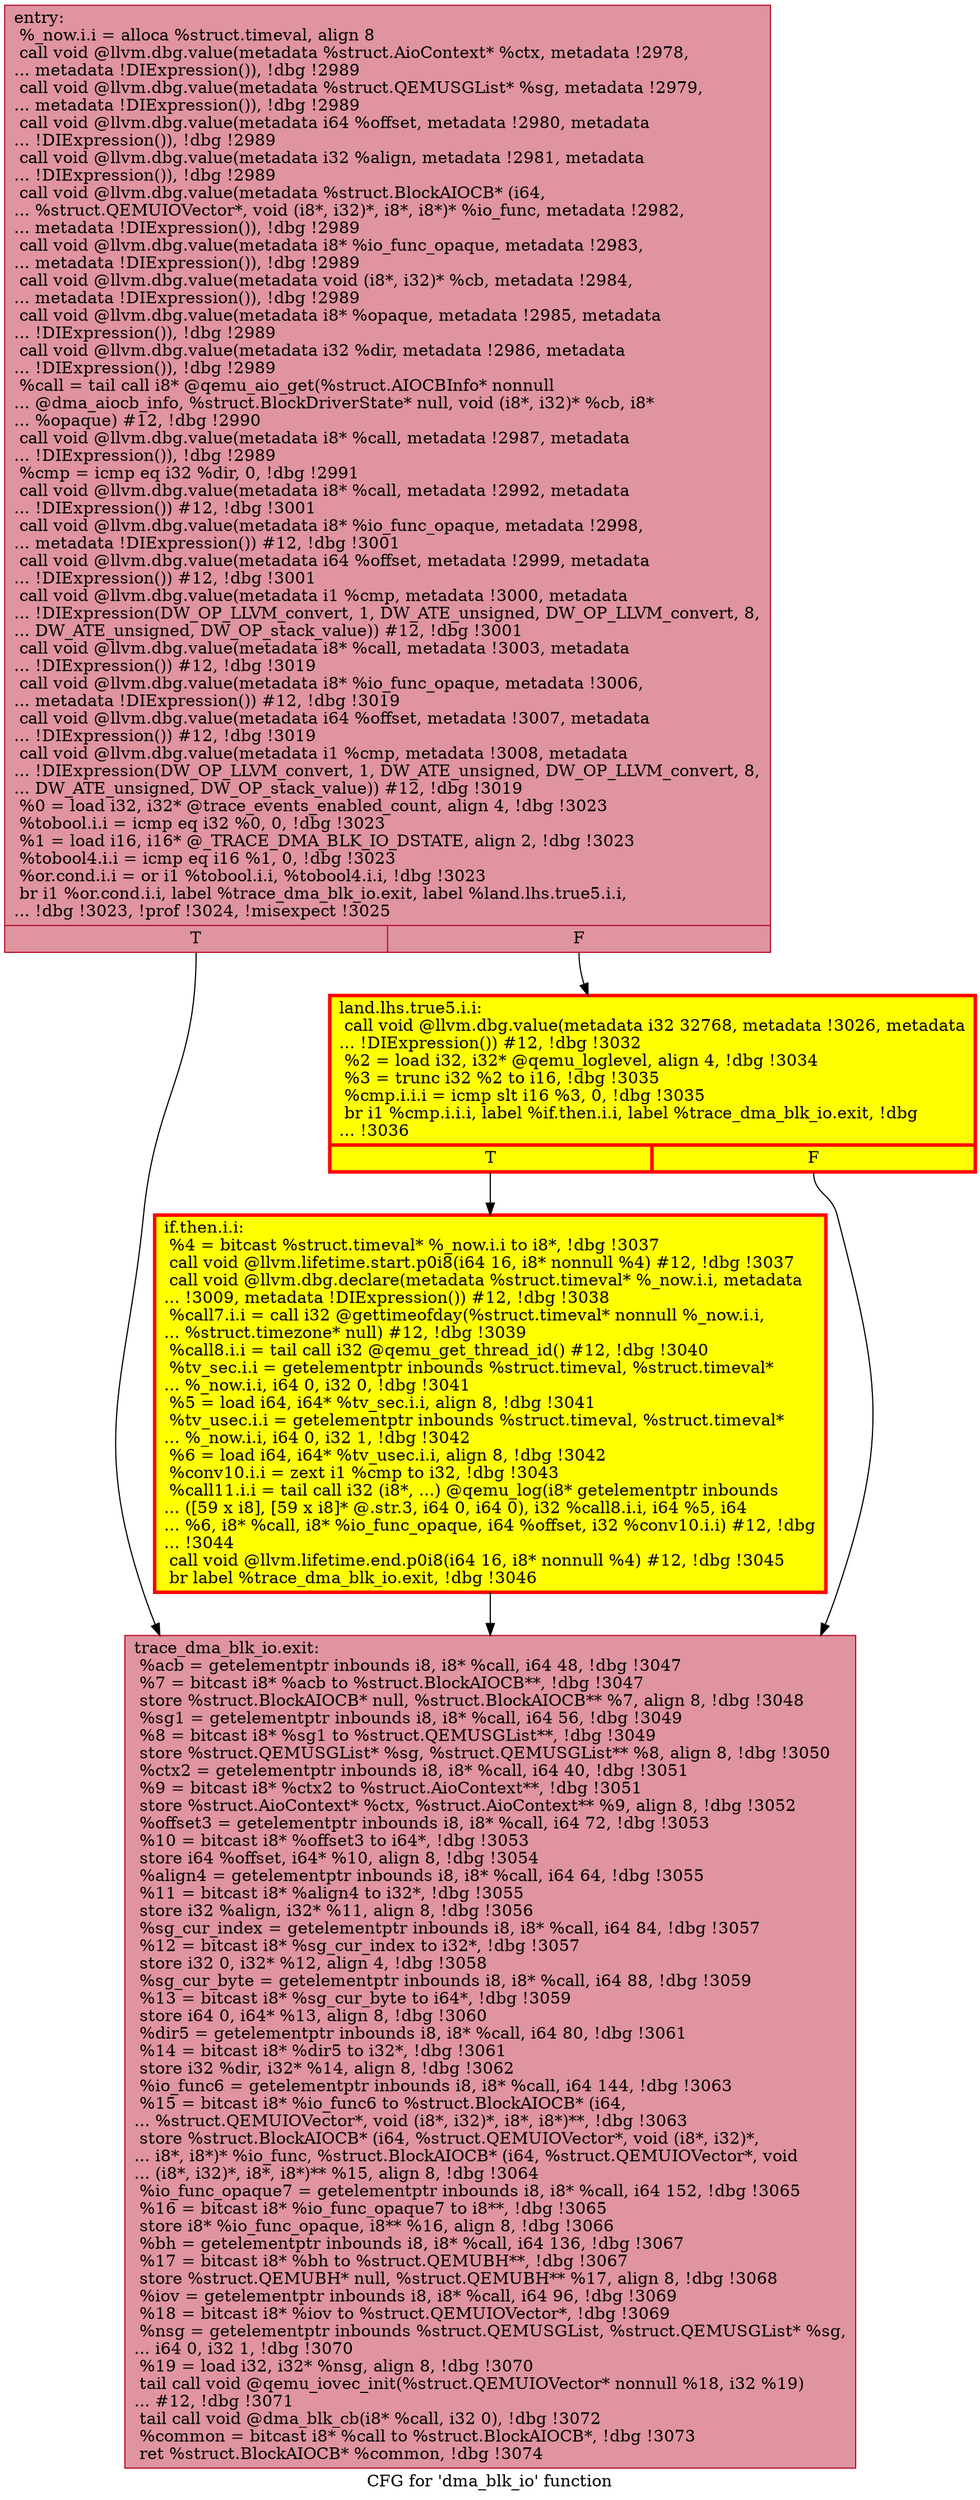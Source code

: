 digraph "CFG for 'dma_blk_io' function" {
	label="CFG for 'dma_blk_io' function";

	Node0x56554af9f550 [shape=record,color="#b70d28ff", style=filled, fillcolor="#b70d2870",label="{entry:\l  %_now.i.i = alloca %struct.timeval, align 8\l  call void @llvm.dbg.value(metadata %struct.AioContext* %ctx, metadata !2978,\l... metadata !DIExpression()), !dbg !2989\l  call void @llvm.dbg.value(metadata %struct.QEMUSGList* %sg, metadata !2979,\l... metadata !DIExpression()), !dbg !2989\l  call void @llvm.dbg.value(metadata i64 %offset, metadata !2980, metadata\l... !DIExpression()), !dbg !2989\l  call void @llvm.dbg.value(metadata i32 %align, metadata !2981, metadata\l... !DIExpression()), !dbg !2989\l  call void @llvm.dbg.value(metadata %struct.BlockAIOCB* (i64,\l... %struct.QEMUIOVector*, void (i8*, i32)*, i8*, i8*)* %io_func, metadata !2982,\l... metadata !DIExpression()), !dbg !2989\l  call void @llvm.dbg.value(metadata i8* %io_func_opaque, metadata !2983,\l... metadata !DIExpression()), !dbg !2989\l  call void @llvm.dbg.value(metadata void (i8*, i32)* %cb, metadata !2984,\l... metadata !DIExpression()), !dbg !2989\l  call void @llvm.dbg.value(metadata i8* %opaque, metadata !2985, metadata\l... !DIExpression()), !dbg !2989\l  call void @llvm.dbg.value(metadata i32 %dir, metadata !2986, metadata\l... !DIExpression()), !dbg !2989\l  %call = tail call i8* @qemu_aio_get(%struct.AIOCBInfo* nonnull\l... @dma_aiocb_info, %struct.BlockDriverState* null, void (i8*, i32)* %cb, i8*\l... %opaque) #12, !dbg !2990\l  call void @llvm.dbg.value(metadata i8* %call, metadata !2987, metadata\l... !DIExpression()), !dbg !2989\l  %cmp = icmp eq i32 %dir, 0, !dbg !2991\l  call void @llvm.dbg.value(metadata i8* %call, metadata !2992, metadata\l... !DIExpression()) #12, !dbg !3001\l  call void @llvm.dbg.value(metadata i8* %io_func_opaque, metadata !2998,\l... metadata !DIExpression()) #12, !dbg !3001\l  call void @llvm.dbg.value(metadata i64 %offset, metadata !2999, metadata\l... !DIExpression()) #12, !dbg !3001\l  call void @llvm.dbg.value(metadata i1 %cmp, metadata !3000, metadata\l... !DIExpression(DW_OP_LLVM_convert, 1, DW_ATE_unsigned, DW_OP_LLVM_convert, 8,\l... DW_ATE_unsigned, DW_OP_stack_value)) #12, !dbg !3001\l  call void @llvm.dbg.value(metadata i8* %call, metadata !3003, metadata\l... !DIExpression()) #12, !dbg !3019\l  call void @llvm.dbg.value(metadata i8* %io_func_opaque, metadata !3006,\l... metadata !DIExpression()) #12, !dbg !3019\l  call void @llvm.dbg.value(metadata i64 %offset, metadata !3007, metadata\l... !DIExpression()) #12, !dbg !3019\l  call void @llvm.dbg.value(metadata i1 %cmp, metadata !3008, metadata\l... !DIExpression(DW_OP_LLVM_convert, 1, DW_ATE_unsigned, DW_OP_LLVM_convert, 8,\l... DW_ATE_unsigned, DW_OP_stack_value)) #12, !dbg !3019\l  %0 = load i32, i32* @trace_events_enabled_count, align 4, !dbg !3023\l  %tobool.i.i = icmp eq i32 %0, 0, !dbg !3023\l  %1 = load i16, i16* @_TRACE_DMA_BLK_IO_DSTATE, align 2, !dbg !3023\l  %tobool4.i.i = icmp eq i16 %1, 0, !dbg !3023\l  %or.cond.i.i = or i1 %tobool.i.i, %tobool4.i.i, !dbg !3023\l  br i1 %or.cond.i.i, label %trace_dma_blk_io.exit, label %land.lhs.true5.i.i,\l... !dbg !3023, !prof !3024, !misexpect !3025\l|{<s0>T|<s1>F}}"];
	Node0x56554af9f550:s0 -> Node0x56554b03fc40;
	Node0x56554af9f550:s1 -> Node0x56554b0985c0;
	Node0x56554b0985c0 [shape=record,penwidth=3.0, style="filled", color="red", fillcolor="yellow",label="{land.lhs.true5.i.i:                               \l  call void @llvm.dbg.value(metadata i32 32768, metadata !3026, metadata\l... !DIExpression()) #12, !dbg !3032\l  %2 = load i32, i32* @qemu_loglevel, align 4, !dbg !3034\l  %3 = trunc i32 %2 to i16, !dbg !3035\l  %cmp.i.i.i = icmp slt i16 %3, 0, !dbg !3035\l  br i1 %cmp.i.i.i, label %if.then.i.i, label %trace_dma_blk_io.exit, !dbg\l... !3036\l|{<s0>T|<s1>F}}"];
	Node0x56554b0985c0:s0 -> Node0x56554af40c70;
	Node0x56554b0985c0:s1 -> Node0x56554b03fc40;
	Node0x56554af40c70 [shape=record,penwidth=3.0, style="filled", color="red", fillcolor="yellow",label="{if.then.i.i:                                      \l  %4 = bitcast %struct.timeval* %_now.i.i to i8*, !dbg !3037\l  call void @llvm.lifetime.start.p0i8(i64 16, i8* nonnull %4) #12, !dbg !3037\l  call void @llvm.dbg.declare(metadata %struct.timeval* %_now.i.i, metadata\l... !3009, metadata !DIExpression()) #12, !dbg !3038\l  %call7.i.i = call i32 @gettimeofday(%struct.timeval* nonnull %_now.i.i,\l... %struct.timezone* null) #12, !dbg !3039\l  %call8.i.i = tail call i32 @qemu_get_thread_id() #12, !dbg !3040\l  %tv_sec.i.i = getelementptr inbounds %struct.timeval, %struct.timeval*\l... %_now.i.i, i64 0, i32 0, !dbg !3041\l  %5 = load i64, i64* %tv_sec.i.i, align 8, !dbg !3041\l  %tv_usec.i.i = getelementptr inbounds %struct.timeval, %struct.timeval*\l... %_now.i.i, i64 0, i32 1, !dbg !3042\l  %6 = load i64, i64* %tv_usec.i.i, align 8, !dbg !3042\l  %conv10.i.i = zext i1 %cmp to i32, !dbg !3043\l  %call11.i.i = tail call i32 (i8*, ...) @qemu_log(i8* getelementptr inbounds\l... ([59 x i8], [59 x i8]* @.str.3, i64 0, i64 0), i32 %call8.i.i, i64 %5, i64\l... %6, i8* %call, i8* %io_func_opaque, i64 %offset, i32 %conv10.i.i) #12, !dbg\l... !3044\l  call void @llvm.lifetime.end.p0i8(i64 16, i8* nonnull %4) #12, !dbg !3045\l  br label %trace_dma_blk_io.exit, !dbg !3046\l}"];
	Node0x56554af40c70 -> Node0x56554b03fc40;
	Node0x56554b03fc40 [shape=record,color="#b70d28ff", style=filled, fillcolor="#b70d2870",label="{trace_dma_blk_io.exit:                            \l  %acb = getelementptr inbounds i8, i8* %call, i64 48, !dbg !3047\l  %7 = bitcast i8* %acb to %struct.BlockAIOCB**, !dbg !3047\l  store %struct.BlockAIOCB* null, %struct.BlockAIOCB** %7, align 8, !dbg !3048\l  %sg1 = getelementptr inbounds i8, i8* %call, i64 56, !dbg !3049\l  %8 = bitcast i8* %sg1 to %struct.QEMUSGList**, !dbg !3049\l  store %struct.QEMUSGList* %sg, %struct.QEMUSGList** %8, align 8, !dbg !3050\l  %ctx2 = getelementptr inbounds i8, i8* %call, i64 40, !dbg !3051\l  %9 = bitcast i8* %ctx2 to %struct.AioContext**, !dbg !3051\l  store %struct.AioContext* %ctx, %struct.AioContext** %9, align 8, !dbg !3052\l  %offset3 = getelementptr inbounds i8, i8* %call, i64 72, !dbg !3053\l  %10 = bitcast i8* %offset3 to i64*, !dbg !3053\l  store i64 %offset, i64* %10, align 8, !dbg !3054\l  %align4 = getelementptr inbounds i8, i8* %call, i64 64, !dbg !3055\l  %11 = bitcast i8* %align4 to i32*, !dbg !3055\l  store i32 %align, i32* %11, align 8, !dbg !3056\l  %sg_cur_index = getelementptr inbounds i8, i8* %call, i64 84, !dbg !3057\l  %12 = bitcast i8* %sg_cur_index to i32*, !dbg !3057\l  store i32 0, i32* %12, align 4, !dbg !3058\l  %sg_cur_byte = getelementptr inbounds i8, i8* %call, i64 88, !dbg !3059\l  %13 = bitcast i8* %sg_cur_byte to i64*, !dbg !3059\l  store i64 0, i64* %13, align 8, !dbg !3060\l  %dir5 = getelementptr inbounds i8, i8* %call, i64 80, !dbg !3061\l  %14 = bitcast i8* %dir5 to i32*, !dbg !3061\l  store i32 %dir, i32* %14, align 8, !dbg !3062\l  %io_func6 = getelementptr inbounds i8, i8* %call, i64 144, !dbg !3063\l  %15 = bitcast i8* %io_func6 to %struct.BlockAIOCB* (i64,\l... %struct.QEMUIOVector*, void (i8*, i32)*, i8*, i8*)**, !dbg !3063\l  store %struct.BlockAIOCB* (i64, %struct.QEMUIOVector*, void (i8*, i32)*,\l... i8*, i8*)* %io_func, %struct.BlockAIOCB* (i64, %struct.QEMUIOVector*, void\l... (i8*, i32)*, i8*, i8*)** %15, align 8, !dbg !3064\l  %io_func_opaque7 = getelementptr inbounds i8, i8* %call, i64 152, !dbg !3065\l  %16 = bitcast i8* %io_func_opaque7 to i8**, !dbg !3065\l  store i8* %io_func_opaque, i8** %16, align 8, !dbg !3066\l  %bh = getelementptr inbounds i8, i8* %call, i64 136, !dbg !3067\l  %17 = bitcast i8* %bh to %struct.QEMUBH**, !dbg !3067\l  store %struct.QEMUBH* null, %struct.QEMUBH** %17, align 8, !dbg !3068\l  %iov = getelementptr inbounds i8, i8* %call, i64 96, !dbg !3069\l  %18 = bitcast i8* %iov to %struct.QEMUIOVector*, !dbg !3069\l  %nsg = getelementptr inbounds %struct.QEMUSGList, %struct.QEMUSGList* %sg,\l... i64 0, i32 1, !dbg !3070\l  %19 = load i32, i32* %nsg, align 8, !dbg !3070\l  tail call void @qemu_iovec_init(%struct.QEMUIOVector* nonnull %18, i32 %19)\l... #12, !dbg !3071\l  tail call void @dma_blk_cb(i8* %call, i32 0), !dbg !3072\l  %common = bitcast i8* %call to %struct.BlockAIOCB*, !dbg !3073\l  ret %struct.BlockAIOCB* %common, !dbg !3074\l}"];
}
